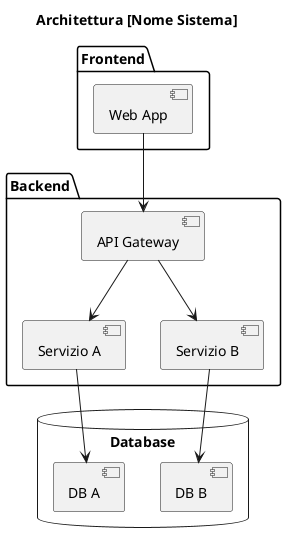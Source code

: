 @startuml Component-Diagram-Template
title Architettura [Nome Sistema]

package "Frontend" {
  [Web App]
}

package "Backend" {
  [API Gateway]
  [Servizio A]
  [Servizio B]
}

database "Database" {
  [DB A]
  [DB B]
}

[Web App] --> [API Gateway]
[API Gateway] --> [Servizio A]
[API Gateway] --> [Servizio B]
[Servizio A] --> [DB A]
[Servizio B] --> [DB B]

@enduml
